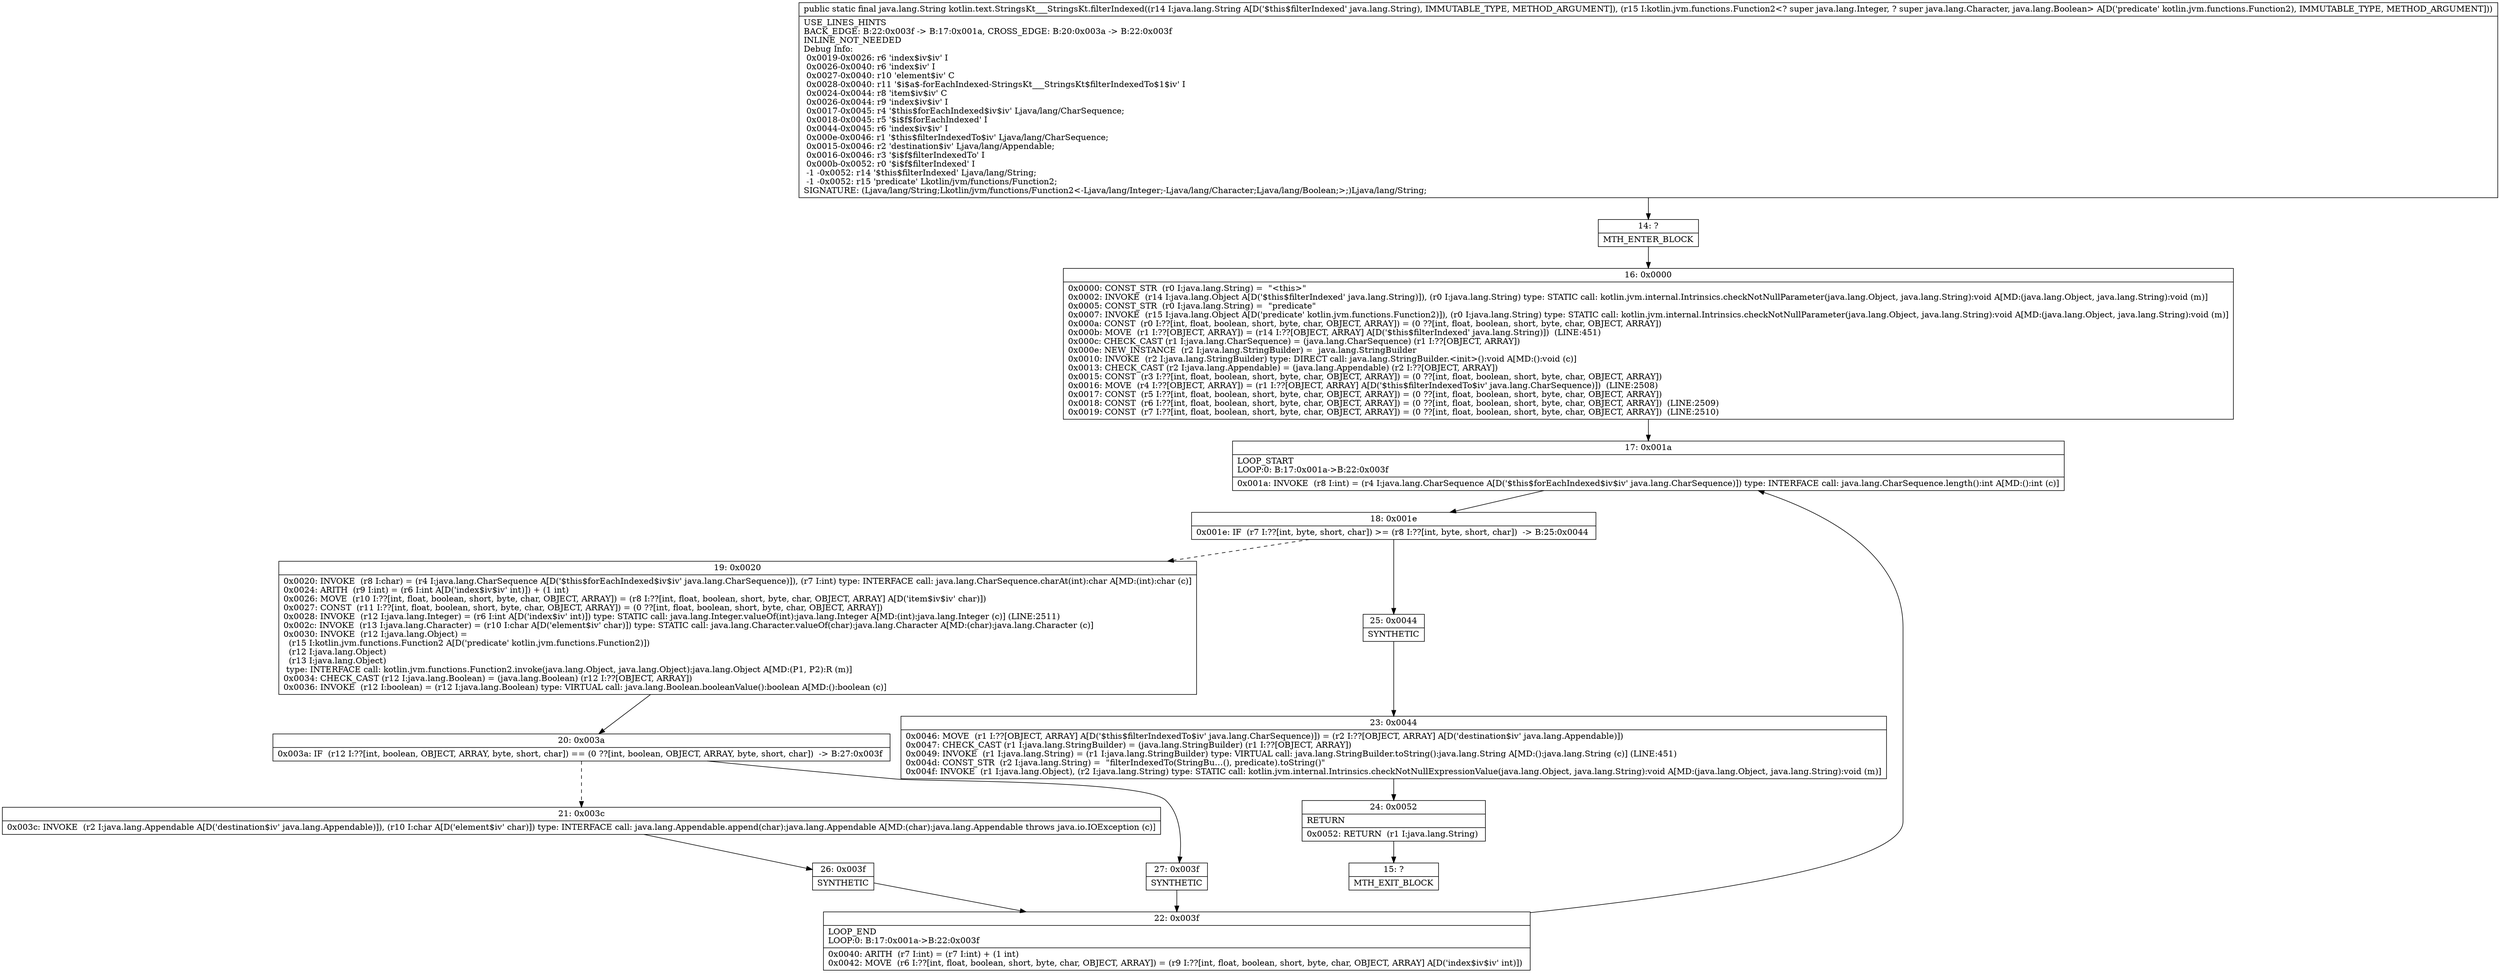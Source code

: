 digraph "CFG forkotlin.text.StringsKt___StringsKt.filterIndexed(Ljava\/lang\/String;Lkotlin\/jvm\/functions\/Function2;)Ljava\/lang\/String;" {
Node_14 [shape=record,label="{14\:\ ?|MTH_ENTER_BLOCK\l}"];
Node_16 [shape=record,label="{16\:\ 0x0000|0x0000: CONST_STR  (r0 I:java.lang.String) =  \"\<this\>\" \l0x0002: INVOKE  (r14 I:java.lang.Object A[D('$this$filterIndexed' java.lang.String)]), (r0 I:java.lang.String) type: STATIC call: kotlin.jvm.internal.Intrinsics.checkNotNullParameter(java.lang.Object, java.lang.String):void A[MD:(java.lang.Object, java.lang.String):void (m)]\l0x0005: CONST_STR  (r0 I:java.lang.String) =  \"predicate\" \l0x0007: INVOKE  (r15 I:java.lang.Object A[D('predicate' kotlin.jvm.functions.Function2)]), (r0 I:java.lang.String) type: STATIC call: kotlin.jvm.internal.Intrinsics.checkNotNullParameter(java.lang.Object, java.lang.String):void A[MD:(java.lang.Object, java.lang.String):void (m)]\l0x000a: CONST  (r0 I:??[int, float, boolean, short, byte, char, OBJECT, ARRAY]) = (0 ??[int, float, boolean, short, byte, char, OBJECT, ARRAY]) \l0x000b: MOVE  (r1 I:??[OBJECT, ARRAY]) = (r14 I:??[OBJECT, ARRAY] A[D('$this$filterIndexed' java.lang.String)])  (LINE:451)\l0x000c: CHECK_CAST (r1 I:java.lang.CharSequence) = (java.lang.CharSequence) (r1 I:??[OBJECT, ARRAY]) \l0x000e: NEW_INSTANCE  (r2 I:java.lang.StringBuilder) =  java.lang.StringBuilder \l0x0010: INVOKE  (r2 I:java.lang.StringBuilder) type: DIRECT call: java.lang.StringBuilder.\<init\>():void A[MD:():void (c)]\l0x0013: CHECK_CAST (r2 I:java.lang.Appendable) = (java.lang.Appendable) (r2 I:??[OBJECT, ARRAY]) \l0x0015: CONST  (r3 I:??[int, float, boolean, short, byte, char, OBJECT, ARRAY]) = (0 ??[int, float, boolean, short, byte, char, OBJECT, ARRAY]) \l0x0016: MOVE  (r4 I:??[OBJECT, ARRAY]) = (r1 I:??[OBJECT, ARRAY] A[D('$this$filterIndexedTo$iv' java.lang.CharSequence)])  (LINE:2508)\l0x0017: CONST  (r5 I:??[int, float, boolean, short, byte, char, OBJECT, ARRAY]) = (0 ??[int, float, boolean, short, byte, char, OBJECT, ARRAY]) \l0x0018: CONST  (r6 I:??[int, float, boolean, short, byte, char, OBJECT, ARRAY]) = (0 ??[int, float, boolean, short, byte, char, OBJECT, ARRAY])  (LINE:2509)\l0x0019: CONST  (r7 I:??[int, float, boolean, short, byte, char, OBJECT, ARRAY]) = (0 ??[int, float, boolean, short, byte, char, OBJECT, ARRAY])  (LINE:2510)\l}"];
Node_17 [shape=record,label="{17\:\ 0x001a|LOOP_START\lLOOP:0: B:17:0x001a\-\>B:22:0x003f\l|0x001a: INVOKE  (r8 I:int) = (r4 I:java.lang.CharSequence A[D('$this$forEachIndexed$iv$iv' java.lang.CharSequence)]) type: INTERFACE call: java.lang.CharSequence.length():int A[MD:():int (c)]\l}"];
Node_18 [shape=record,label="{18\:\ 0x001e|0x001e: IF  (r7 I:??[int, byte, short, char]) \>= (r8 I:??[int, byte, short, char])  \-\> B:25:0x0044 \l}"];
Node_19 [shape=record,label="{19\:\ 0x0020|0x0020: INVOKE  (r8 I:char) = (r4 I:java.lang.CharSequence A[D('$this$forEachIndexed$iv$iv' java.lang.CharSequence)]), (r7 I:int) type: INTERFACE call: java.lang.CharSequence.charAt(int):char A[MD:(int):char (c)]\l0x0024: ARITH  (r9 I:int) = (r6 I:int A[D('index$iv$iv' int)]) + (1 int) \l0x0026: MOVE  (r10 I:??[int, float, boolean, short, byte, char, OBJECT, ARRAY]) = (r8 I:??[int, float, boolean, short, byte, char, OBJECT, ARRAY] A[D('item$iv$iv' char)]) \l0x0027: CONST  (r11 I:??[int, float, boolean, short, byte, char, OBJECT, ARRAY]) = (0 ??[int, float, boolean, short, byte, char, OBJECT, ARRAY]) \l0x0028: INVOKE  (r12 I:java.lang.Integer) = (r6 I:int A[D('index$iv' int)]) type: STATIC call: java.lang.Integer.valueOf(int):java.lang.Integer A[MD:(int):java.lang.Integer (c)] (LINE:2511)\l0x002c: INVOKE  (r13 I:java.lang.Character) = (r10 I:char A[D('element$iv' char)]) type: STATIC call: java.lang.Character.valueOf(char):java.lang.Character A[MD:(char):java.lang.Character (c)]\l0x0030: INVOKE  (r12 I:java.lang.Object) = \l  (r15 I:kotlin.jvm.functions.Function2 A[D('predicate' kotlin.jvm.functions.Function2)])\l  (r12 I:java.lang.Object)\l  (r13 I:java.lang.Object)\l type: INTERFACE call: kotlin.jvm.functions.Function2.invoke(java.lang.Object, java.lang.Object):java.lang.Object A[MD:(P1, P2):R (m)]\l0x0034: CHECK_CAST (r12 I:java.lang.Boolean) = (java.lang.Boolean) (r12 I:??[OBJECT, ARRAY]) \l0x0036: INVOKE  (r12 I:boolean) = (r12 I:java.lang.Boolean) type: VIRTUAL call: java.lang.Boolean.booleanValue():boolean A[MD:():boolean (c)]\l}"];
Node_20 [shape=record,label="{20\:\ 0x003a|0x003a: IF  (r12 I:??[int, boolean, OBJECT, ARRAY, byte, short, char]) == (0 ??[int, boolean, OBJECT, ARRAY, byte, short, char])  \-\> B:27:0x003f \l}"];
Node_21 [shape=record,label="{21\:\ 0x003c|0x003c: INVOKE  (r2 I:java.lang.Appendable A[D('destination$iv' java.lang.Appendable)]), (r10 I:char A[D('element$iv' char)]) type: INTERFACE call: java.lang.Appendable.append(char):java.lang.Appendable A[MD:(char):java.lang.Appendable throws java.io.IOException (c)]\l}"];
Node_26 [shape=record,label="{26\:\ 0x003f|SYNTHETIC\l}"];
Node_22 [shape=record,label="{22\:\ 0x003f|LOOP_END\lLOOP:0: B:17:0x001a\-\>B:22:0x003f\l|0x0040: ARITH  (r7 I:int) = (r7 I:int) + (1 int) \l0x0042: MOVE  (r6 I:??[int, float, boolean, short, byte, char, OBJECT, ARRAY]) = (r9 I:??[int, float, boolean, short, byte, char, OBJECT, ARRAY] A[D('index$iv$iv' int)]) \l}"];
Node_27 [shape=record,label="{27\:\ 0x003f|SYNTHETIC\l}"];
Node_25 [shape=record,label="{25\:\ 0x0044|SYNTHETIC\l}"];
Node_23 [shape=record,label="{23\:\ 0x0044|0x0046: MOVE  (r1 I:??[OBJECT, ARRAY] A[D('$this$filterIndexedTo$iv' java.lang.CharSequence)]) = (r2 I:??[OBJECT, ARRAY] A[D('destination$iv' java.lang.Appendable)]) \l0x0047: CHECK_CAST (r1 I:java.lang.StringBuilder) = (java.lang.StringBuilder) (r1 I:??[OBJECT, ARRAY]) \l0x0049: INVOKE  (r1 I:java.lang.String) = (r1 I:java.lang.StringBuilder) type: VIRTUAL call: java.lang.StringBuilder.toString():java.lang.String A[MD:():java.lang.String (c)] (LINE:451)\l0x004d: CONST_STR  (r2 I:java.lang.String) =  \"filterIndexedTo(StringBu…(), predicate).toString()\" \l0x004f: INVOKE  (r1 I:java.lang.Object), (r2 I:java.lang.String) type: STATIC call: kotlin.jvm.internal.Intrinsics.checkNotNullExpressionValue(java.lang.Object, java.lang.String):void A[MD:(java.lang.Object, java.lang.String):void (m)]\l}"];
Node_24 [shape=record,label="{24\:\ 0x0052|RETURN\l|0x0052: RETURN  (r1 I:java.lang.String) \l}"];
Node_15 [shape=record,label="{15\:\ ?|MTH_EXIT_BLOCK\l}"];
MethodNode[shape=record,label="{public static final java.lang.String kotlin.text.StringsKt___StringsKt.filterIndexed((r14 I:java.lang.String A[D('$this$filterIndexed' java.lang.String), IMMUTABLE_TYPE, METHOD_ARGUMENT]), (r15 I:kotlin.jvm.functions.Function2\<? super java.lang.Integer, ? super java.lang.Character, java.lang.Boolean\> A[D('predicate' kotlin.jvm.functions.Function2), IMMUTABLE_TYPE, METHOD_ARGUMENT]))  | USE_LINES_HINTS\lBACK_EDGE: B:22:0x003f \-\> B:17:0x001a, CROSS_EDGE: B:20:0x003a \-\> B:22:0x003f\lINLINE_NOT_NEEDED\lDebug Info:\l  0x0019\-0x0026: r6 'index$iv$iv' I\l  0x0026\-0x0040: r6 'index$iv' I\l  0x0027\-0x0040: r10 'element$iv' C\l  0x0028\-0x0040: r11 '$i$a$\-forEachIndexed\-StringsKt___StringsKt$filterIndexedTo$1$iv' I\l  0x0024\-0x0044: r8 'item$iv$iv' C\l  0x0026\-0x0044: r9 'index$iv$iv' I\l  0x0017\-0x0045: r4 '$this$forEachIndexed$iv$iv' Ljava\/lang\/CharSequence;\l  0x0018\-0x0045: r5 '$i$f$forEachIndexed' I\l  0x0044\-0x0045: r6 'index$iv$iv' I\l  0x000e\-0x0046: r1 '$this$filterIndexedTo$iv' Ljava\/lang\/CharSequence;\l  0x0015\-0x0046: r2 'destination$iv' Ljava\/lang\/Appendable;\l  0x0016\-0x0046: r3 '$i$f$filterIndexedTo' I\l  0x000b\-0x0052: r0 '$i$f$filterIndexed' I\l  \-1 \-0x0052: r14 '$this$filterIndexed' Ljava\/lang\/String;\l  \-1 \-0x0052: r15 'predicate' Lkotlin\/jvm\/functions\/Function2;\lSIGNATURE: (Ljava\/lang\/String;Lkotlin\/jvm\/functions\/Function2\<\-Ljava\/lang\/Integer;\-Ljava\/lang\/Character;Ljava\/lang\/Boolean;\>;)Ljava\/lang\/String;\l}"];
MethodNode -> Node_14;Node_14 -> Node_16;
Node_16 -> Node_17;
Node_17 -> Node_18;
Node_18 -> Node_19[style=dashed];
Node_18 -> Node_25;
Node_19 -> Node_20;
Node_20 -> Node_21[style=dashed];
Node_20 -> Node_27;
Node_21 -> Node_26;
Node_26 -> Node_22;
Node_22 -> Node_17;
Node_27 -> Node_22;
Node_25 -> Node_23;
Node_23 -> Node_24;
Node_24 -> Node_15;
}

